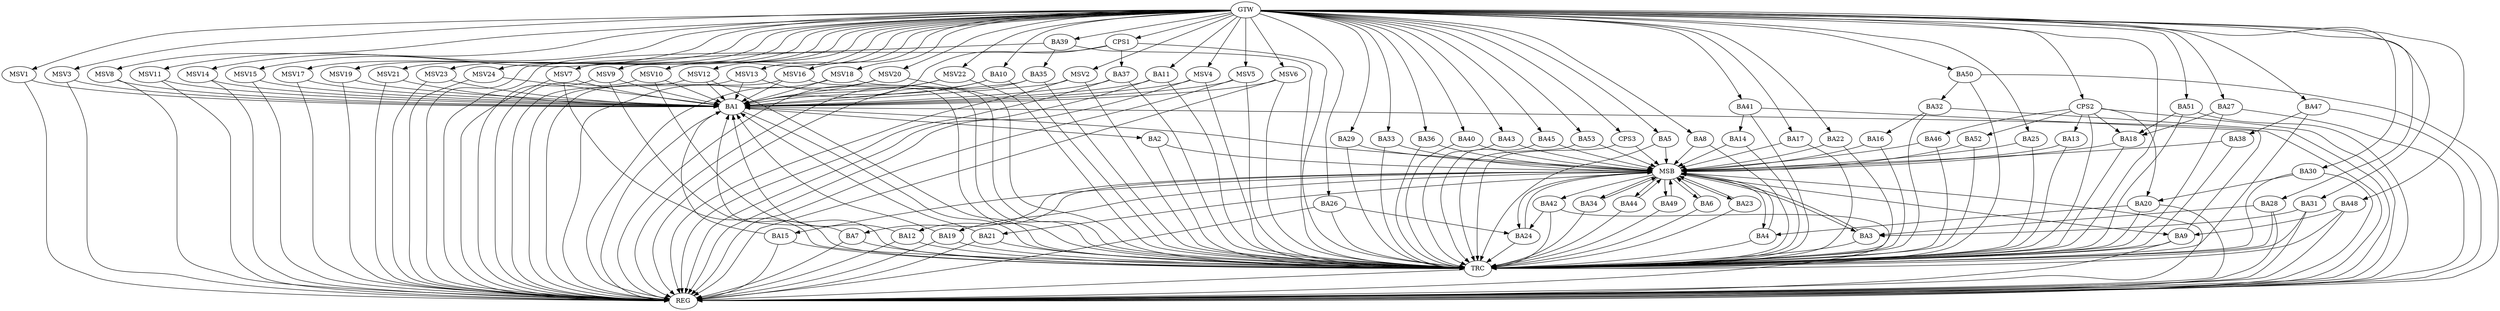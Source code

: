 strict digraph G {
  BA1 [ label="BA1" ];
  BA2 [ label="BA2" ];
  BA3 [ label="BA3" ];
  BA4 [ label="BA4" ];
  BA5 [ label="BA5" ];
  BA6 [ label="BA6" ];
  BA7 [ label="BA7" ];
  BA8 [ label="BA8" ];
  BA9 [ label="BA9" ];
  BA10 [ label="BA10" ];
  BA11 [ label="BA11" ];
  BA12 [ label="BA12" ];
  BA13 [ label="BA13" ];
  BA14 [ label="BA14" ];
  BA15 [ label="BA15" ];
  BA16 [ label="BA16" ];
  BA17 [ label="BA17" ];
  BA18 [ label="BA18" ];
  BA19 [ label="BA19" ];
  BA20 [ label="BA20" ];
  BA21 [ label="BA21" ];
  BA22 [ label="BA22" ];
  BA23 [ label="BA23" ];
  BA24 [ label="BA24" ];
  BA25 [ label="BA25" ];
  BA26 [ label="BA26" ];
  BA27 [ label="BA27" ];
  BA28 [ label="BA28" ];
  BA29 [ label="BA29" ];
  BA30 [ label="BA30" ];
  BA31 [ label="BA31" ];
  BA32 [ label="BA32" ];
  BA33 [ label="BA33" ];
  BA34 [ label="BA34" ];
  BA35 [ label="BA35" ];
  BA36 [ label="BA36" ];
  BA37 [ label="BA37" ];
  BA38 [ label="BA38" ];
  BA39 [ label="BA39" ];
  BA40 [ label="BA40" ];
  BA41 [ label="BA41" ];
  BA42 [ label="BA42" ];
  BA43 [ label="BA43" ];
  BA44 [ label="BA44" ];
  BA45 [ label="BA45" ];
  BA46 [ label="BA46" ];
  BA47 [ label="BA47" ];
  BA48 [ label="BA48" ];
  BA49 [ label="BA49" ];
  BA50 [ label="BA50" ];
  BA51 [ label="BA51" ];
  BA52 [ label="BA52" ];
  BA53 [ label="BA53" ];
  CPS1 [ label="CPS1" ];
  CPS2 [ label="CPS2" ];
  CPS3 [ label="CPS3" ];
  GTW [ label="GTW" ];
  REG [ label="REG" ];
  MSB [ label="MSB" ];
  TRC [ label="TRC" ];
  MSV1 [ label="MSV1" ];
  MSV2 [ label="MSV2" ];
  MSV3 [ label="MSV3" ];
  MSV4 [ label="MSV4" ];
  MSV5 [ label="MSV5" ];
  MSV6 [ label="MSV6" ];
  MSV7 [ label="MSV7" ];
  MSV8 [ label="MSV8" ];
  MSV9 [ label="MSV9" ];
  MSV10 [ label="MSV10" ];
  MSV11 [ label="MSV11" ];
  MSV12 [ label="MSV12" ];
  MSV13 [ label="MSV13" ];
  MSV14 [ label="MSV14" ];
  MSV15 [ label="MSV15" ];
  MSV16 [ label="MSV16" ];
  MSV17 [ label="MSV17" ];
  MSV18 [ label="MSV18" ];
  MSV19 [ label="MSV19" ];
  MSV20 [ label="MSV20" ];
  MSV21 [ label="MSV21" ];
  MSV22 [ label="MSV22" ];
  MSV23 [ label="MSV23" ];
  MSV24 [ label="MSV24" ];
  BA1 -> BA2;
  BA7 -> BA1;
  BA9 -> BA1;
  BA10 -> BA1;
  BA11 -> BA1;
  BA12 -> BA1;
  BA15 -> BA1;
  BA19 -> BA1;
  BA20 -> BA4;
  BA21 -> BA1;
  BA26 -> BA24;
  BA27 -> BA18;
  BA28 -> BA3;
  BA30 -> BA20;
  BA31 -> BA3;
  BA32 -> BA16;
  BA35 -> BA1;
  BA37 -> BA1;
  BA39 -> BA35;
  BA41 -> BA14;
  BA42 -> BA24;
  BA47 -> BA38;
  BA48 -> BA9;
  BA50 -> BA32;
  BA51 -> BA18;
  CPS1 -> BA37;
  CPS1 -> BA1;
  CPS2 -> BA13;
  CPS2 -> BA20;
  CPS2 -> BA18;
  CPS2 -> BA52;
  CPS2 -> BA46;
  GTW -> BA5;
  GTW -> BA8;
  GTW -> BA10;
  GTW -> BA11;
  GTW -> BA17;
  GTW -> BA22;
  GTW -> BA25;
  GTW -> BA26;
  GTW -> BA27;
  GTW -> BA28;
  GTW -> BA29;
  GTW -> BA30;
  GTW -> BA31;
  GTW -> BA33;
  GTW -> BA36;
  GTW -> BA39;
  GTW -> BA40;
  GTW -> BA41;
  GTW -> BA43;
  GTW -> BA45;
  GTW -> BA47;
  GTW -> BA48;
  GTW -> BA50;
  GTW -> BA51;
  GTW -> BA53;
  GTW -> CPS1;
  GTW -> CPS2;
  GTW -> CPS3;
  BA1 -> REG;
  BA7 -> REG;
  BA9 -> REG;
  BA10 -> REG;
  BA11 -> REG;
  BA12 -> REG;
  BA15 -> REG;
  BA19 -> REG;
  BA20 -> REG;
  BA21 -> REG;
  BA26 -> REG;
  BA27 -> REG;
  BA28 -> REG;
  BA30 -> REG;
  BA31 -> REG;
  BA32 -> REG;
  BA35 -> REG;
  BA37 -> REG;
  BA39 -> REG;
  BA41 -> REG;
  BA42 -> REG;
  BA47 -> REG;
  BA48 -> REG;
  BA50 -> REG;
  BA51 -> REG;
  CPS1 -> REG;
  CPS2 -> REG;
  BA2 -> MSB;
  MSB -> BA1;
  MSB -> REG;
  BA3 -> MSB;
  BA4 -> MSB;
  BA5 -> MSB;
  BA6 -> MSB;
  BA8 -> MSB;
  MSB -> BA4;
  BA13 -> MSB;
  MSB -> BA12;
  BA14 -> MSB;
  BA16 -> MSB;
  BA17 -> MSB;
  MSB -> BA9;
  BA18 -> MSB;
  BA22 -> MSB;
  BA23 -> MSB;
  BA24 -> MSB;
  BA25 -> MSB;
  MSB -> BA3;
  BA29 -> MSB;
  MSB -> BA21;
  BA33 -> MSB;
  MSB -> BA19;
  BA34 -> MSB;
  MSB -> BA7;
  BA36 -> MSB;
  MSB -> BA6;
  BA38 -> MSB;
  MSB -> BA23;
  BA40 -> MSB;
  BA43 -> MSB;
  BA44 -> MSB;
  MSB -> BA24;
  BA45 -> MSB;
  MSB -> BA42;
  BA46 -> MSB;
  MSB -> BA44;
  BA49 -> MSB;
  MSB -> BA15;
  BA52 -> MSB;
  BA53 -> MSB;
  CPS3 -> MSB;
  MSB -> BA34;
  MSB -> BA49;
  BA1 -> TRC;
  BA2 -> TRC;
  BA3 -> TRC;
  BA4 -> TRC;
  BA5 -> TRC;
  BA6 -> TRC;
  BA7 -> TRC;
  BA8 -> TRC;
  BA9 -> TRC;
  BA10 -> TRC;
  BA11 -> TRC;
  BA12 -> TRC;
  BA13 -> TRC;
  BA14 -> TRC;
  BA15 -> TRC;
  BA16 -> TRC;
  BA17 -> TRC;
  BA18 -> TRC;
  BA19 -> TRC;
  BA20 -> TRC;
  BA21 -> TRC;
  BA22 -> TRC;
  BA23 -> TRC;
  BA24 -> TRC;
  BA25 -> TRC;
  BA26 -> TRC;
  BA27 -> TRC;
  BA28 -> TRC;
  BA29 -> TRC;
  BA30 -> TRC;
  BA31 -> TRC;
  BA32 -> TRC;
  BA33 -> TRC;
  BA34 -> TRC;
  BA35 -> TRC;
  BA36 -> TRC;
  BA37 -> TRC;
  BA38 -> TRC;
  BA39 -> TRC;
  BA40 -> TRC;
  BA41 -> TRC;
  BA42 -> TRC;
  BA43 -> TRC;
  BA44 -> TRC;
  BA45 -> TRC;
  BA46 -> TRC;
  BA47 -> TRC;
  BA48 -> TRC;
  BA49 -> TRC;
  BA50 -> TRC;
  BA51 -> TRC;
  BA52 -> TRC;
  BA53 -> TRC;
  CPS1 -> TRC;
  CPS2 -> TRC;
  CPS3 -> TRC;
  GTW -> TRC;
  TRC -> REG;
  MSV1 -> BA1;
  MSV2 -> BA1;
  GTW -> MSV1;
  MSV1 -> REG;
  GTW -> MSV2;
  MSV2 -> REG;
  MSV2 -> TRC;
  MSV3 -> BA1;
  MSV4 -> BA1;
  MSV5 -> BA1;
  MSV6 -> BA1;
  MSV7 -> BA1;
  MSV8 -> BA1;
  MSV9 -> BA1;
  MSV10 -> BA1;
  MSV11 -> BA1;
  MSV12 -> BA1;
  GTW -> MSV3;
  MSV3 -> REG;
  GTW -> MSV4;
  MSV4 -> REG;
  MSV4 -> TRC;
  GTW -> MSV5;
  MSV5 -> REG;
  MSV5 -> TRC;
  GTW -> MSV6;
  MSV6 -> REG;
  MSV6 -> TRC;
  GTW -> MSV7;
  MSV7 -> REG;
  MSV7 -> TRC;
  GTW -> MSV8;
  MSV8 -> REG;
  GTW -> MSV9;
  MSV9 -> REG;
  MSV9 -> TRC;
  GTW -> MSV10;
  MSV10 -> REG;
  MSV10 -> TRC;
  GTW -> MSV11;
  MSV11 -> REG;
  GTW -> MSV12;
  MSV12 -> REG;
  MSV12 -> TRC;
  MSV13 -> BA1;
  MSV14 -> BA1;
  GTW -> MSV13;
  MSV13 -> REG;
  MSV13 -> TRC;
  GTW -> MSV14;
  MSV14 -> REG;
  MSV15 -> BA1;
  MSV16 -> BA1;
  GTW -> MSV15;
  MSV15 -> REG;
  GTW -> MSV16;
  MSV16 -> REG;
  MSV16 -> TRC;
  MSV17 -> BA1;
  GTW -> MSV17;
  MSV17 -> REG;
  MSV18 -> BA1;
  MSV19 -> BA1;
  MSV20 -> BA1;
  MSV21 -> BA1;
  GTW -> MSV18;
  MSV18 -> REG;
  MSV18 -> TRC;
  GTW -> MSV19;
  MSV19 -> REG;
  GTW -> MSV20;
  MSV20 -> REG;
  MSV20 -> TRC;
  GTW -> MSV21;
  MSV21 -> REG;
  MSV22 -> BA1;
  MSV23 -> BA1;
  GTW -> MSV22;
  MSV22 -> REG;
  MSV22 -> TRC;
  GTW -> MSV23;
  MSV23 -> REG;
  MSV24 -> BA1;
  GTW -> MSV24;
  MSV24 -> REG;
}
